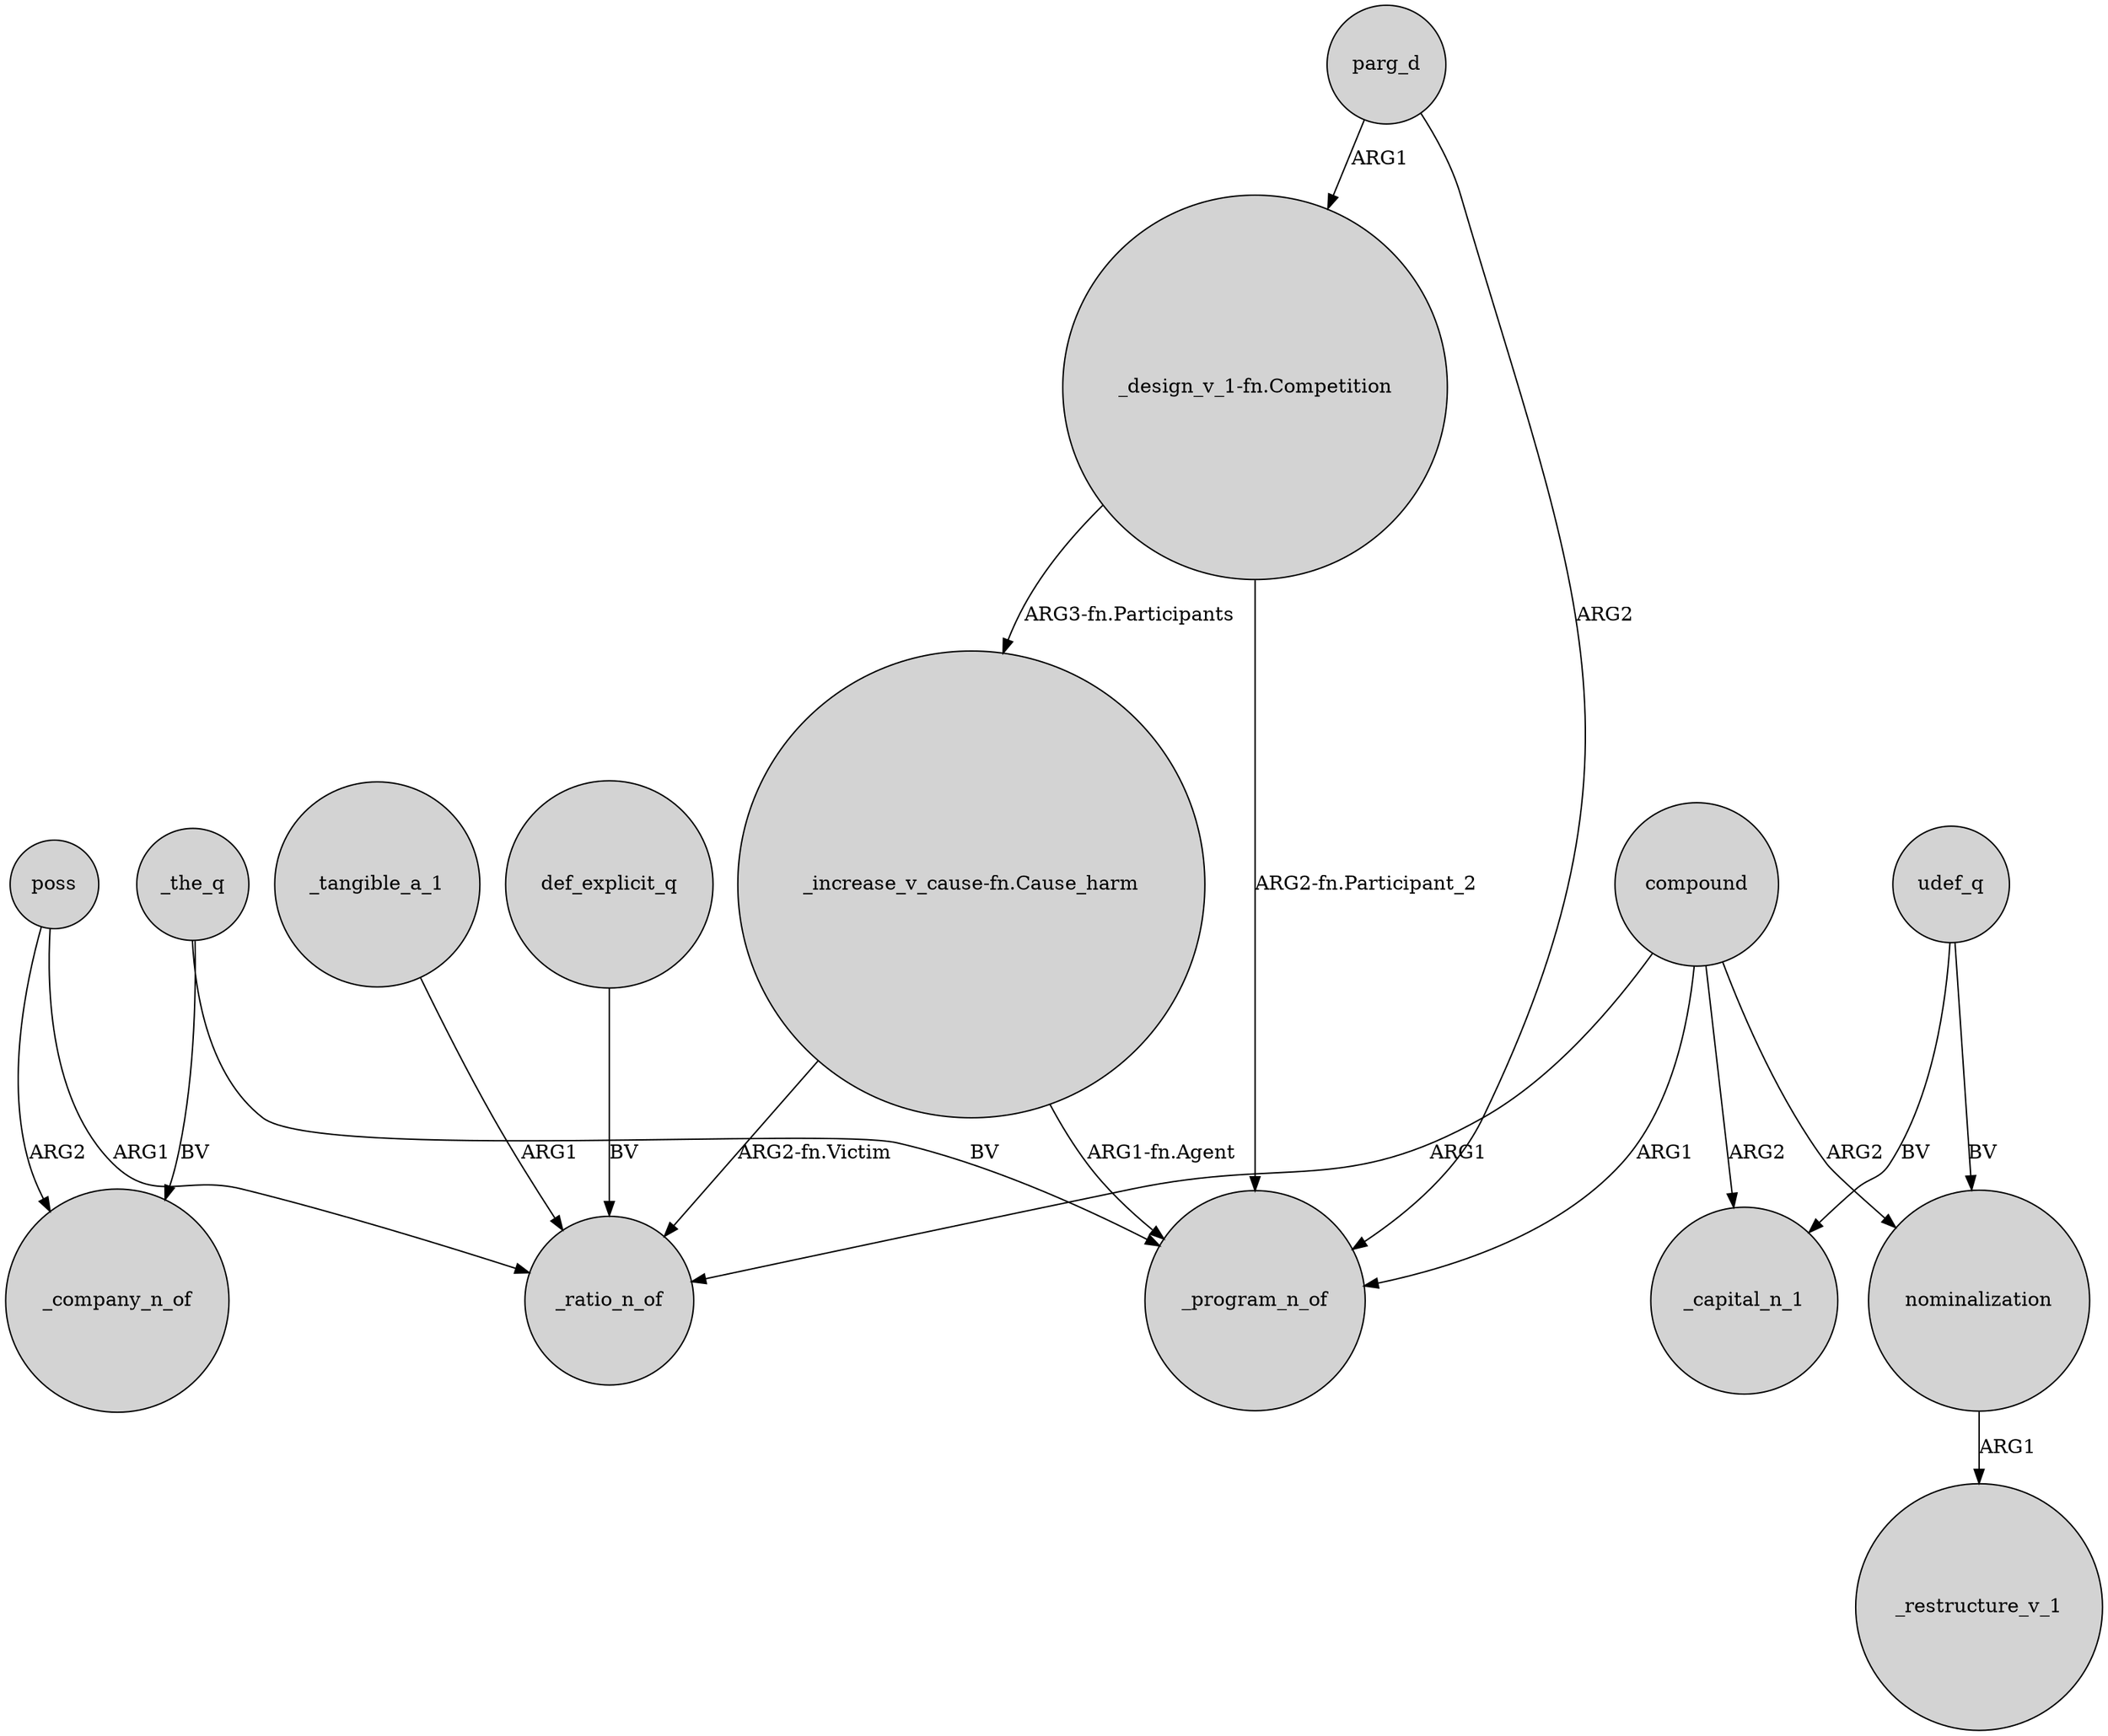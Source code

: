 digraph {
	node [shape=circle style=filled]
	compound -> _ratio_n_of [label=ARG1]
	"_design_v_1-fn.Competition" -> "_increase_v_cause-fn.Cause_harm" [label="ARG3-fn.Participants"]
	udef_q -> nominalization [label=BV]
	compound -> nominalization [label=ARG2]
	"_increase_v_cause-fn.Cause_harm" -> _ratio_n_of [label="ARG2-fn.Victim"]
	poss -> _company_n_of [label=ARG2]
	compound -> _program_n_of [label=ARG1]
	nominalization -> _restructure_v_1 [label=ARG1]
	poss -> _ratio_n_of [label=ARG1]
	udef_q -> _capital_n_1 [label=BV]
	_tangible_a_1 -> _ratio_n_of [label=ARG1]
	_the_q -> _program_n_of [label=BV]
	"_design_v_1-fn.Competition" -> _program_n_of [label="ARG2-fn.Participant_2"]
	parg_d -> _program_n_of [label=ARG2]
	compound -> _capital_n_1 [label=ARG2]
	def_explicit_q -> _ratio_n_of [label=BV]
	parg_d -> "_design_v_1-fn.Competition" [label=ARG1]
	_the_q -> _company_n_of [label=BV]
	"_increase_v_cause-fn.Cause_harm" -> _program_n_of [label="ARG1-fn.Agent"]
}
